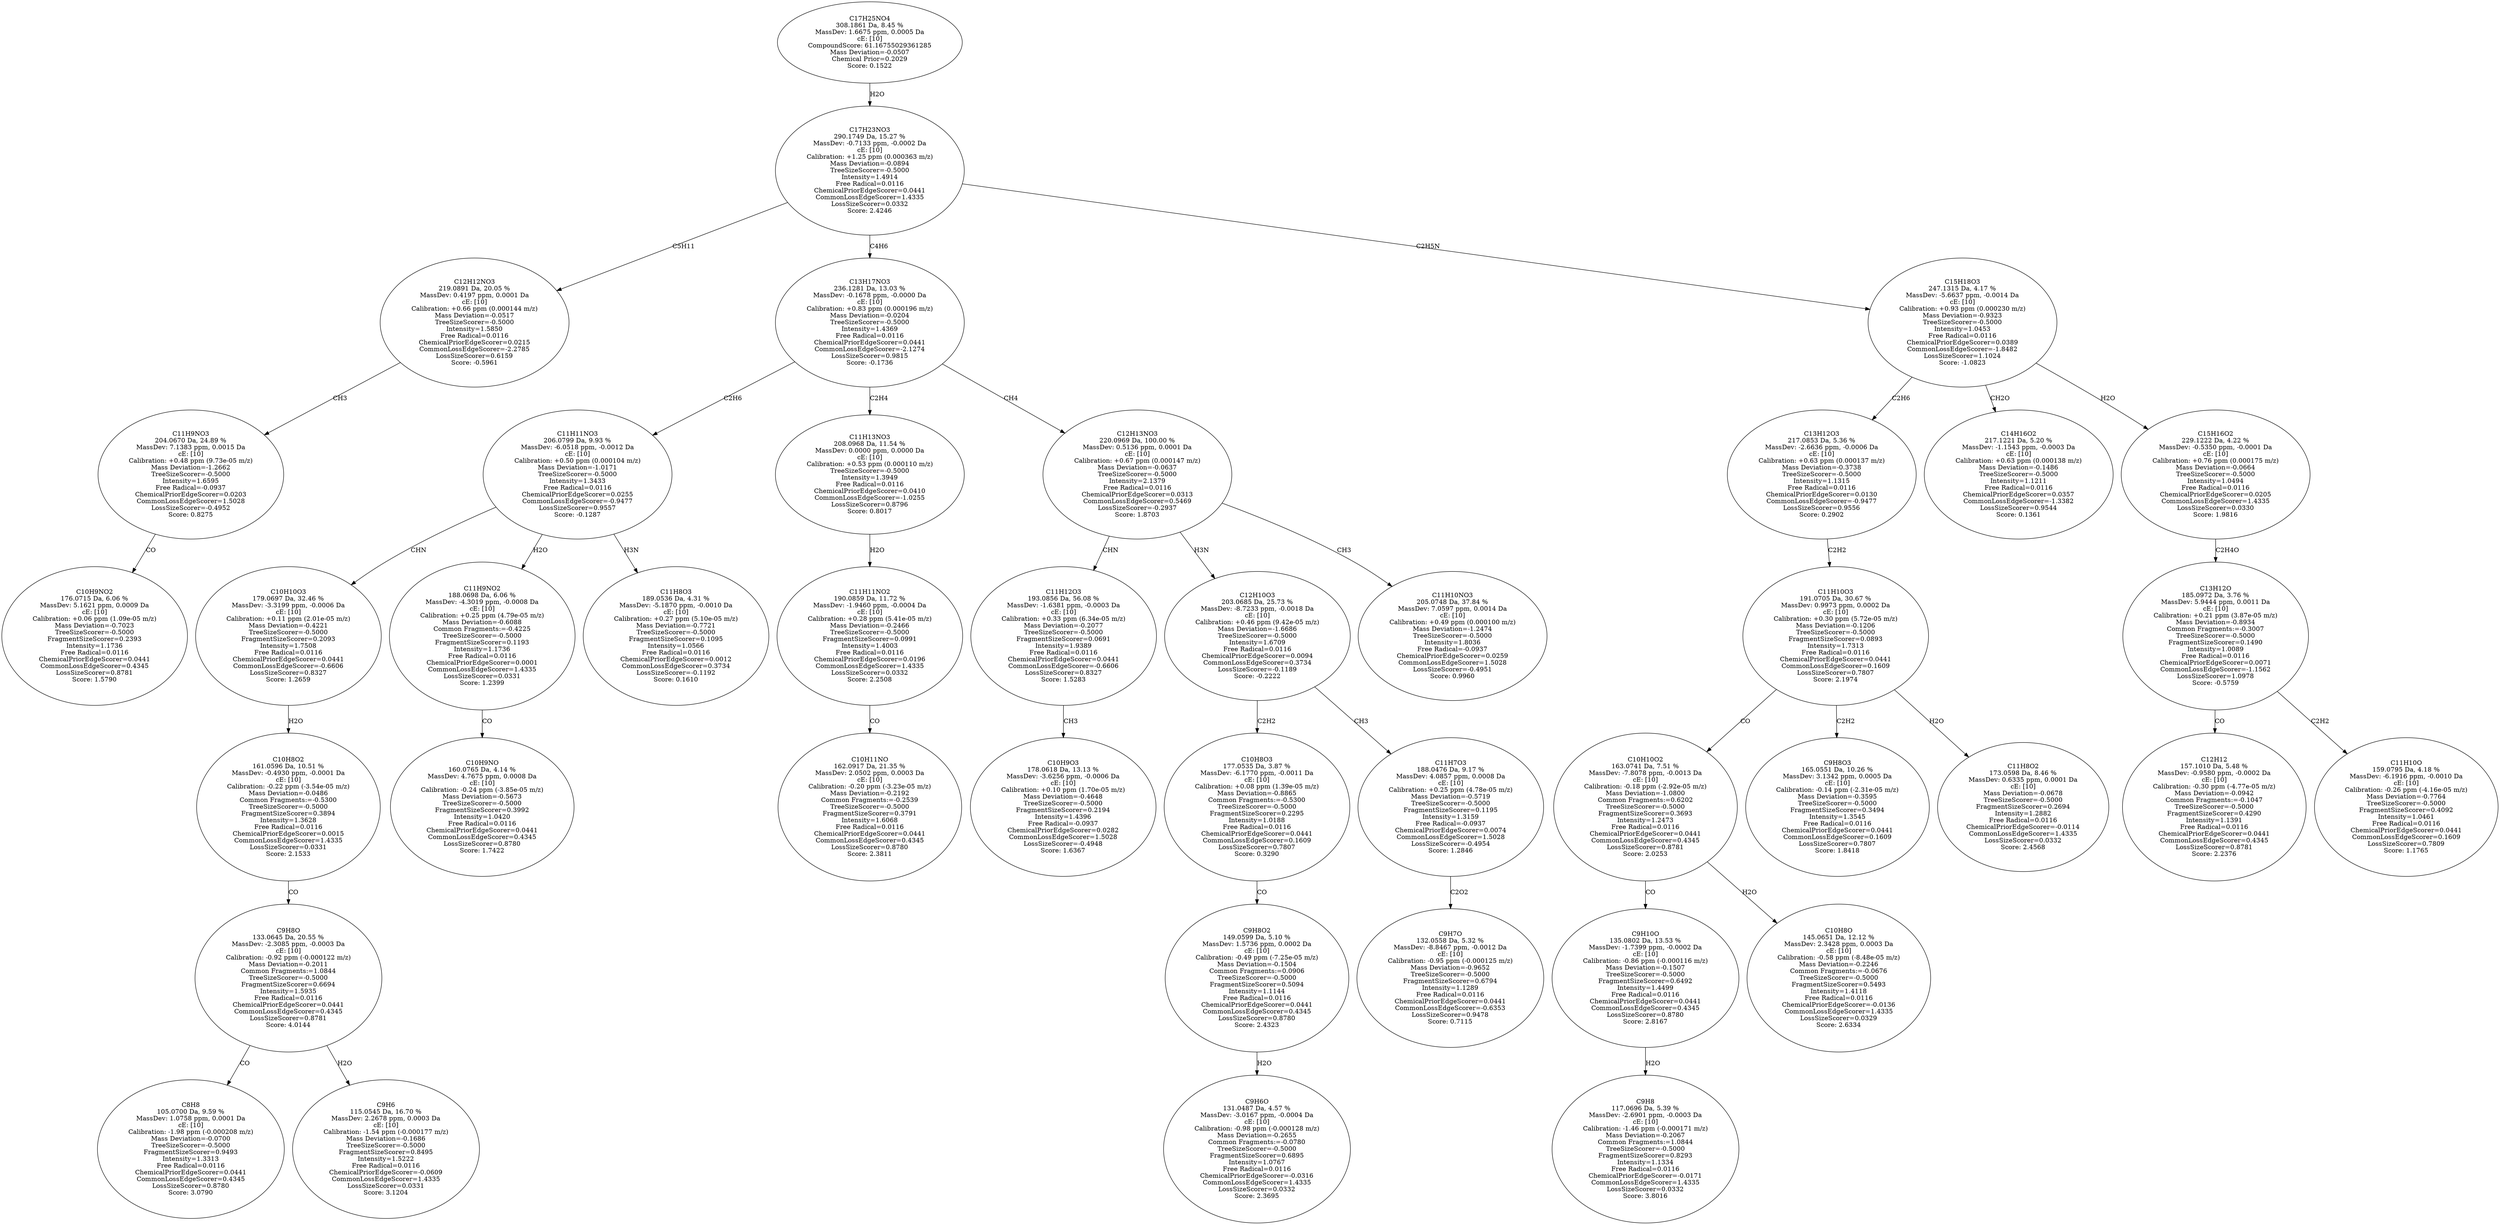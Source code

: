 strict digraph {
v1 [label="C10H9NO2\n176.0715 Da, 6.06 %\nMassDev: 5.1621 ppm, 0.0009 Da\ncE: [10]\nCalibration: +0.06 ppm (1.09e-05 m/z)\nMass Deviation=-0.7023\nTreeSizeScorer=-0.5000\nFragmentSizeScorer=0.2393\nIntensity=1.1736\nFree Radical=0.0116\nChemicalPriorEdgeScorer=0.0441\nCommonLossEdgeScorer=0.4345\nLossSizeScorer=0.8781\nScore: 1.5790"];
v2 [label="C11H9NO3\n204.0670 Da, 24.89 %\nMassDev: 7.1383 ppm, 0.0015 Da\ncE: [10]\nCalibration: +0.48 ppm (9.73e-05 m/z)\nMass Deviation=-1.2662\nTreeSizeScorer=-0.5000\nIntensity=1.6595\nFree Radical=-0.0937\nChemicalPriorEdgeScorer=0.0203\nCommonLossEdgeScorer=1.5028\nLossSizeScorer=-0.4952\nScore: 0.8275"];
v3 [label="C12H12NO3\n219.0891 Da, 20.05 %\nMassDev: 0.4197 ppm, 0.0001 Da\ncE: [10]\nCalibration: +0.66 ppm (0.000144 m/z)\nMass Deviation=-0.0517\nTreeSizeScorer=-0.5000\nIntensity=1.5850\nFree Radical=0.0116\nChemicalPriorEdgeScorer=0.0215\nCommonLossEdgeScorer=-2.2785\nLossSizeScorer=0.6159\nScore: -0.5961"];
v4 [label="C8H8\n105.0700 Da, 9.59 %\nMassDev: 1.0758 ppm, 0.0001 Da\ncE: [10]\nCalibration: -1.98 ppm (-0.000208 m/z)\nMass Deviation=-0.0700\nTreeSizeScorer=-0.5000\nFragmentSizeScorer=0.9493\nIntensity=1.3313\nFree Radical=0.0116\nChemicalPriorEdgeScorer=0.0441\nCommonLossEdgeScorer=0.4345\nLossSizeScorer=0.8780\nScore: 3.0790"];
v5 [label="C9H6\n115.0545 Da, 16.70 %\nMassDev: 2.2678 ppm, 0.0003 Da\ncE: [10]\nCalibration: -1.54 ppm (-0.000177 m/z)\nMass Deviation=-0.1686\nTreeSizeScorer=-0.5000\nFragmentSizeScorer=0.8495\nIntensity=1.5222\nFree Radical=0.0116\nChemicalPriorEdgeScorer=-0.0609\nCommonLossEdgeScorer=1.4335\nLossSizeScorer=0.0331\nScore: 3.1204"];
v6 [label="C9H8O\n133.0645 Da, 20.55 %\nMassDev: -2.3085 ppm, -0.0003 Da\ncE: [10]\nCalibration: -0.92 ppm (-0.000122 m/z)\nMass Deviation=-0.2011\nCommon Fragments:=1.0844\nTreeSizeScorer=-0.5000\nFragmentSizeScorer=0.6694\nIntensity=1.5935\nFree Radical=0.0116\nChemicalPriorEdgeScorer=0.0441\nCommonLossEdgeScorer=0.4345\nLossSizeScorer=0.8781\nScore: 4.0144"];
v7 [label="C10H8O2\n161.0596 Da, 10.51 %\nMassDev: -0.4930 ppm, -0.0001 Da\ncE: [10]\nCalibration: -0.22 ppm (-3.54e-05 m/z)\nMass Deviation=-0.0486\nCommon Fragments:=-0.5300\nTreeSizeScorer=-0.5000\nFragmentSizeScorer=0.3894\nIntensity=1.3628\nFree Radical=0.0116\nChemicalPriorEdgeScorer=0.0015\nCommonLossEdgeScorer=1.4335\nLossSizeScorer=0.0331\nScore: 2.1533"];
v8 [label="C10H10O3\n179.0697 Da, 32.46 %\nMassDev: -3.3199 ppm, -0.0006 Da\ncE: [10]\nCalibration: +0.11 ppm (2.01e-05 m/z)\nMass Deviation=-0.4221\nTreeSizeScorer=-0.5000\nFragmentSizeScorer=0.2093\nIntensity=1.7508\nFree Radical=0.0116\nChemicalPriorEdgeScorer=0.0441\nCommonLossEdgeScorer=-0.6606\nLossSizeScorer=0.8327\nScore: 1.2659"];
v9 [label="C10H9NO\n160.0765 Da, 4.14 %\nMassDev: 4.7675 ppm, 0.0008 Da\ncE: [10]\nCalibration: -0.24 ppm (-3.85e-05 m/z)\nMass Deviation=-0.5673\nTreeSizeScorer=-0.5000\nFragmentSizeScorer=0.3992\nIntensity=1.0420\nFree Radical=0.0116\nChemicalPriorEdgeScorer=0.0441\nCommonLossEdgeScorer=0.4345\nLossSizeScorer=0.8780\nScore: 1.7422"];
v10 [label="C11H9NO2\n188.0698 Da, 6.06 %\nMassDev: -4.3019 ppm, -0.0008 Da\ncE: [10]\nCalibration: +0.25 ppm (4.79e-05 m/z)\nMass Deviation=-0.6088\nCommon Fragments:=-0.4225\nTreeSizeScorer=-0.5000\nFragmentSizeScorer=0.1193\nIntensity=1.1736\nFree Radical=0.0116\nChemicalPriorEdgeScorer=0.0001\nCommonLossEdgeScorer=1.4335\nLossSizeScorer=0.0331\nScore: 1.2399"];
v11 [label="C11H8O3\n189.0536 Da, 4.31 %\nMassDev: -5.1870 ppm, -0.0010 Da\ncE: [10]\nCalibration: +0.27 ppm (5.10e-05 m/z)\nMass Deviation=-0.7721\nTreeSizeScorer=-0.5000\nFragmentSizeScorer=0.1095\nIntensity=1.0566\nFree Radical=0.0116\nChemicalPriorEdgeScorer=0.0012\nCommonLossEdgeScorer=0.3734\nLossSizeScorer=-0.1192\nScore: 0.1610"];
v12 [label="C11H11NO3\n206.0799 Da, 9.93 %\nMassDev: -6.0518 ppm, -0.0012 Da\ncE: [10]\nCalibration: +0.50 ppm (0.000104 m/z)\nMass Deviation=-1.0171\nTreeSizeScorer=-0.5000\nIntensity=1.3433\nFree Radical=0.0116\nChemicalPriorEdgeScorer=0.0255\nCommonLossEdgeScorer=-0.9477\nLossSizeScorer=0.9557\nScore: -0.1287"];
v13 [label="C10H11NO\n162.0917 Da, 21.35 %\nMassDev: 2.0502 ppm, 0.0003 Da\ncE: [10]\nCalibration: -0.20 ppm (-3.23e-05 m/z)\nMass Deviation=-0.2192\nCommon Fragments:=-0.2539\nTreeSizeScorer=-0.5000\nFragmentSizeScorer=0.3791\nIntensity=1.6068\nFree Radical=0.0116\nChemicalPriorEdgeScorer=0.0441\nCommonLossEdgeScorer=0.4345\nLossSizeScorer=0.8780\nScore: 2.3811"];
v14 [label="C11H11NO2\n190.0859 Da, 11.72 %\nMassDev: -1.9460 ppm, -0.0004 Da\ncE: [10]\nCalibration: +0.28 ppm (5.41e-05 m/z)\nMass Deviation=-0.2466\nTreeSizeScorer=-0.5000\nFragmentSizeScorer=0.0991\nIntensity=1.4003\nFree Radical=0.0116\nChemicalPriorEdgeScorer=0.0196\nCommonLossEdgeScorer=1.4335\nLossSizeScorer=0.0332\nScore: 2.2508"];
v15 [label="C11H13NO3\n208.0968 Da, 11.54 %\nMassDev: 0.0000 ppm, 0.0000 Da\ncE: [10]\nCalibration: +0.53 ppm (0.000110 m/z)\nTreeSizeScorer=-0.5000\nIntensity=1.3949\nFree Radical=0.0116\nChemicalPriorEdgeScorer=0.0410\nCommonLossEdgeScorer=-1.0255\nLossSizeScorer=0.8796\nScore: 0.8017"];
v16 [label="C10H9O3\n178.0618 Da, 13.13 %\nMassDev: -3.6256 ppm, -0.0006 Da\ncE: [10]\nCalibration: +0.10 ppm (1.70e-05 m/z)\nMass Deviation=-0.4648\nTreeSizeScorer=-0.5000\nFragmentSizeScorer=0.2194\nIntensity=1.4396\nFree Radical=-0.0937\nChemicalPriorEdgeScorer=0.0282\nCommonLossEdgeScorer=1.5028\nLossSizeScorer=-0.4948\nScore: 1.6367"];
v17 [label="C11H12O3\n193.0856 Da, 56.08 %\nMassDev: -1.6381 ppm, -0.0003 Da\ncE: [10]\nCalibration: +0.33 ppm (6.34e-05 m/z)\nMass Deviation=-0.2077\nTreeSizeScorer=-0.5000\nFragmentSizeScorer=0.0691\nIntensity=1.9389\nFree Radical=0.0116\nChemicalPriorEdgeScorer=0.0441\nCommonLossEdgeScorer=-0.6606\nLossSizeScorer=0.8327\nScore: 1.5283"];
v18 [label="C9H6O\n131.0487 Da, 4.57 %\nMassDev: -3.0167 ppm, -0.0004 Da\ncE: [10]\nCalibration: -0.98 ppm (-0.000128 m/z)\nMass Deviation=-0.2655\nCommon Fragments:=-0.0780\nTreeSizeScorer=-0.5000\nFragmentSizeScorer=0.6895\nIntensity=1.0767\nFree Radical=0.0116\nChemicalPriorEdgeScorer=-0.0316\nCommonLossEdgeScorer=1.4335\nLossSizeScorer=0.0332\nScore: 2.3695"];
v19 [label="C9H8O2\n149.0599 Da, 5.10 %\nMassDev: 1.5736 ppm, 0.0002 Da\ncE: [10]\nCalibration: -0.49 ppm (-7.25e-05 m/z)\nMass Deviation=-0.1504\nCommon Fragments:=0.0906\nTreeSizeScorer=-0.5000\nFragmentSizeScorer=0.5094\nIntensity=1.1144\nFree Radical=0.0116\nChemicalPriorEdgeScorer=0.0441\nCommonLossEdgeScorer=0.4345\nLossSizeScorer=0.8780\nScore: 2.4323"];
v20 [label="C10H8O3\n177.0535 Da, 3.87 %\nMassDev: -6.1770 ppm, -0.0011 Da\ncE: [10]\nCalibration: +0.08 ppm (1.39e-05 m/z)\nMass Deviation=-0.8865\nCommon Fragments:=-0.5300\nTreeSizeScorer=-0.5000\nFragmentSizeScorer=0.2295\nIntensity=1.0188\nFree Radical=0.0116\nChemicalPriorEdgeScorer=0.0441\nCommonLossEdgeScorer=0.1609\nLossSizeScorer=0.7807\nScore: 0.3290"];
v21 [label="C9H7O\n132.0558 Da, 5.32 %\nMassDev: -8.8467 ppm, -0.0012 Da\ncE: [10]\nCalibration: -0.95 ppm (-0.000125 m/z)\nMass Deviation=-0.9652\nTreeSizeScorer=-0.5000\nFragmentSizeScorer=0.6794\nIntensity=1.1289\nFree Radical=0.0116\nChemicalPriorEdgeScorer=0.0441\nCommonLossEdgeScorer=-0.6353\nLossSizeScorer=0.9478\nScore: 0.7115"];
v22 [label="C11H7O3\n188.0476 Da, 9.17 %\nMassDev: 4.0857 ppm, 0.0008 Da\ncE: [10]\nCalibration: +0.25 ppm (4.78e-05 m/z)\nMass Deviation=-0.5719\nTreeSizeScorer=-0.5000\nFragmentSizeScorer=0.1195\nIntensity=1.3159\nFree Radical=-0.0937\nChemicalPriorEdgeScorer=0.0074\nCommonLossEdgeScorer=1.5028\nLossSizeScorer=-0.4954\nScore: 1.2846"];
v23 [label="C12H10O3\n203.0685 Da, 25.73 %\nMassDev: -8.7233 ppm, -0.0018 Da\ncE: [10]\nCalibration: +0.46 ppm (9.42e-05 m/z)\nMass Deviation=-1.6686\nTreeSizeScorer=-0.5000\nIntensity=1.6709\nFree Radical=0.0116\nChemicalPriorEdgeScorer=0.0094\nCommonLossEdgeScorer=0.3734\nLossSizeScorer=-0.1189\nScore: -0.2222"];
v24 [label="C11H10NO3\n205.0748 Da, 37.84 %\nMassDev: 7.0597 ppm, 0.0014 Da\ncE: [10]\nCalibration: +0.49 ppm (0.000100 m/z)\nMass Deviation=-1.2474\nTreeSizeScorer=-0.5000\nIntensity=1.8036\nFree Radical=-0.0937\nChemicalPriorEdgeScorer=0.0259\nCommonLossEdgeScorer=1.5028\nLossSizeScorer=-0.4951\nScore: 0.9960"];
v25 [label="C12H13NO3\n220.0969 Da, 100.00 %\nMassDev: 0.5136 ppm, 0.0001 Da\ncE: [10]\nCalibration: +0.67 ppm (0.000147 m/z)\nMass Deviation=-0.0637\nTreeSizeScorer=-0.5000\nIntensity=2.1379\nFree Radical=0.0116\nChemicalPriorEdgeScorer=0.0313\nCommonLossEdgeScorer=0.5469\nLossSizeScorer=-0.2937\nScore: 1.8703"];
v26 [label="C13H17NO3\n236.1281 Da, 13.03 %\nMassDev: -0.1678 ppm, -0.0000 Da\ncE: [10]\nCalibration: +0.83 ppm (0.000196 m/z)\nMass Deviation=-0.0204\nTreeSizeScorer=-0.5000\nIntensity=1.4369\nFree Radical=0.0116\nChemicalPriorEdgeScorer=0.0441\nCommonLossEdgeScorer=-2.1274\nLossSizeScorer=0.9815\nScore: -0.1736"];
v27 [label="C9H8\n117.0696 Da, 5.39 %\nMassDev: -2.6901 ppm, -0.0003 Da\ncE: [10]\nCalibration: -1.46 ppm (-0.000171 m/z)\nMass Deviation=-0.2067\nCommon Fragments:=1.0844\nTreeSizeScorer=-0.5000\nFragmentSizeScorer=0.8293\nIntensity=1.1334\nFree Radical=0.0116\nChemicalPriorEdgeScorer=-0.0171\nCommonLossEdgeScorer=1.4335\nLossSizeScorer=0.0332\nScore: 3.8016"];
v28 [label="C9H10O\n135.0802 Da, 13.53 %\nMassDev: -1.7399 ppm, -0.0002 Da\ncE: [10]\nCalibration: -0.86 ppm (-0.000116 m/z)\nMass Deviation=-0.1507\nTreeSizeScorer=-0.5000\nFragmentSizeScorer=0.6492\nIntensity=1.4499\nFree Radical=0.0116\nChemicalPriorEdgeScorer=0.0441\nCommonLossEdgeScorer=0.4345\nLossSizeScorer=0.8780\nScore: 2.8167"];
v29 [label="C10H8O\n145.0651 Da, 12.12 %\nMassDev: 2.3428 ppm, 0.0003 Da\ncE: [10]\nCalibration: -0.58 ppm (-8.48e-05 m/z)\nMass Deviation=-0.2246\nCommon Fragments:=-0.0676\nTreeSizeScorer=-0.5000\nFragmentSizeScorer=0.5493\nIntensity=1.4118\nFree Radical=0.0116\nChemicalPriorEdgeScorer=-0.0136\nCommonLossEdgeScorer=1.4335\nLossSizeScorer=0.0329\nScore: 2.6334"];
v30 [label="C10H10O2\n163.0741 Da, 7.51 %\nMassDev: -7.8078 ppm, -0.0013 Da\ncE: [10]\nCalibration: -0.18 ppm (-2.92e-05 m/z)\nMass Deviation=-1.0800\nCommon Fragments:=0.6202\nTreeSizeScorer=-0.5000\nFragmentSizeScorer=0.3693\nIntensity=1.2473\nFree Radical=0.0116\nChemicalPriorEdgeScorer=0.0441\nCommonLossEdgeScorer=0.4345\nLossSizeScorer=0.8781\nScore: 2.0253"];
v31 [label="C9H8O3\n165.0551 Da, 10.26 %\nMassDev: 3.1342 ppm, 0.0005 Da\ncE: [10]\nCalibration: -0.14 ppm (-2.31e-05 m/z)\nMass Deviation=-0.3595\nTreeSizeScorer=-0.5000\nFragmentSizeScorer=0.3494\nIntensity=1.3545\nFree Radical=0.0116\nChemicalPriorEdgeScorer=0.0441\nCommonLossEdgeScorer=0.1609\nLossSizeScorer=0.7807\nScore: 1.8418"];
v32 [label="C11H8O2\n173.0598 Da, 8.46 %\nMassDev: 0.6335 ppm, 0.0001 Da\ncE: [10]\nMass Deviation=-0.0678\nTreeSizeScorer=-0.5000\nFragmentSizeScorer=0.2694\nIntensity=1.2882\nFree Radical=0.0116\nChemicalPriorEdgeScorer=-0.0114\nCommonLossEdgeScorer=1.4335\nLossSizeScorer=0.0332\nScore: 2.4568"];
v33 [label="C11H10O3\n191.0705 Da, 30.67 %\nMassDev: 0.9973 ppm, 0.0002 Da\ncE: [10]\nCalibration: +0.30 ppm (5.72e-05 m/z)\nMass Deviation=-0.1206\nTreeSizeScorer=-0.5000\nFragmentSizeScorer=0.0893\nIntensity=1.7313\nFree Radical=0.0116\nChemicalPriorEdgeScorer=0.0441\nCommonLossEdgeScorer=0.1609\nLossSizeScorer=0.7807\nScore: 2.1974"];
v34 [label="C13H12O3\n217.0853 Da, 5.36 %\nMassDev: -2.6636 ppm, -0.0006 Da\ncE: [10]\nCalibration: +0.63 ppm (0.000137 m/z)\nMass Deviation=-0.3738\nTreeSizeScorer=-0.5000\nIntensity=1.1315\nFree Radical=0.0116\nChemicalPriorEdgeScorer=0.0130\nCommonLossEdgeScorer=-0.9477\nLossSizeScorer=0.9556\nScore: 0.2902"];
v35 [label="C14H16O2\n217.1221 Da, 5.20 %\nMassDev: -1.1543 ppm, -0.0003 Da\ncE: [10]\nCalibration: +0.63 ppm (0.000138 m/z)\nMass Deviation=-0.1486\nTreeSizeScorer=-0.5000\nIntensity=1.1211\nFree Radical=0.0116\nChemicalPriorEdgeScorer=0.0357\nCommonLossEdgeScorer=-1.3382\nLossSizeScorer=0.9544\nScore: 0.1361"];
v36 [label="C12H12\n157.1010 Da, 5.48 %\nMassDev: -0.9580 ppm, -0.0002 Da\ncE: [10]\nCalibration: -0.30 ppm (-4.77e-05 m/z)\nMass Deviation=-0.0942\nCommon Fragments:=-0.1047\nTreeSizeScorer=-0.5000\nFragmentSizeScorer=0.4290\nIntensity=1.1391\nFree Radical=0.0116\nChemicalPriorEdgeScorer=0.0441\nCommonLossEdgeScorer=0.4345\nLossSizeScorer=0.8781\nScore: 2.2376"];
v37 [label="C11H10O\n159.0795 Da, 4.18 %\nMassDev: -6.1916 ppm, -0.0010 Da\ncE: [10]\nCalibration: -0.26 ppm (-4.16e-05 m/z)\nMass Deviation=-0.7764\nTreeSizeScorer=-0.5000\nFragmentSizeScorer=0.4092\nIntensity=1.0461\nFree Radical=0.0116\nChemicalPriorEdgeScorer=0.0441\nCommonLossEdgeScorer=0.1609\nLossSizeScorer=0.7809\nScore: 1.1765"];
v38 [label="C13H12O\n185.0972 Da, 3.76 %\nMassDev: 5.9444 ppm, 0.0011 Da\ncE: [10]\nCalibration: +0.21 ppm (3.87e-05 m/z)\nMass Deviation=-0.8934\nCommon Fragments:=-0.3007\nTreeSizeScorer=-0.5000\nFragmentSizeScorer=0.1490\nIntensity=1.0089\nFree Radical=0.0116\nChemicalPriorEdgeScorer=0.0071\nCommonLossEdgeScorer=-1.1562\nLossSizeScorer=1.0978\nScore: -0.5759"];
v39 [label="C15H16O2\n229.1222 Da, 4.22 %\nMassDev: -0.5350 ppm, -0.0001 Da\ncE: [10]\nCalibration: +0.76 ppm (0.000175 m/z)\nMass Deviation=-0.0664\nTreeSizeScorer=-0.5000\nIntensity=1.0494\nFree Radical=0.0116\nChemicalPriorEdgeScorer=0.0205\nCommonLossEdgeScorer=1.4335\nLossSizeScorer=0.0330\nScore: 1.9816"];
v40 [label="C15H18O3\n247.1315 Da, 4.17 %\nMassDev: -5.6637 ppm, -0.0014 Da\ncE: [10]\nCalibration: +0.93 ppm (0.000230 m/z)\nMass Deviation=-0.9323\nTreeSizeScorer=-0.5000\nIntensity=1.0453\nFree Radical=0.0116\nChemicalPriorEdgeScorer=0.0389\nCommonLossEdgeScorer=-1.8482\nLossSizeScorer=1.1024\nScore: -1.0823"];
v41 [label="C17H23NO3\n290.1749 Da, 15.27 %\nMassDev: -0.7133 ppm, -0.0002 Da\ncE: [10]\nCalibration: +1.25 ppm (0.000363 m/z)\nMass Deviation=-0.0894\nTreeSizeScorer=-0.5000\nIntensity=1.4914\nFree Radical=0.0116\nChemicalPriorEdgeScorer=0.0441\nCommonLossEdgeScorer=1.4335\nLossSizeScorer=0.0332\nScore: 2.4246"];
v42 [label="C17H25NO4\n308.1861 Da, 8.45 %\nMassDev: 1.6675 ppm, 0.0005 Da\ncE: [10]\nCompoundScore: 61.16755029361285\nMass Deviation=-0.0507\nChemical Prior=0.2029\nScore: 0.1522"];
v2 -> v1 [label="CO"];
v3 -> v2 [label="CH3"];
v41 -> v3 [label="C5H11"];
v6 -> v4 [label="CO"];
v6 -> v5 [label="H2O"];
v7 -> v6 [label="CO"];
v8 -> v7 [label="H2O"];
v12 -> v8 [label="CHN"];
v10 -> v9 [label="CO"];
v12 -> v10 [label="H2O"];
v12 -> v11 [label="H3N"];
v26 -> v12 [label="C2H6"];
v14 -> v13 [label="CO"];
v15 -> v14 [label="H2O"];
v26 -> v15 [label="C2H4"];
v17 -> v16 [label="CH3"];
v25 -> v17 [label="CHN"];
v19 -> v18 [label="H2O"];
v20 -> v19 [label="CO"];
v23 -> v20 [label="C2H2"];
v22 -> v21 [label="C2O2"];
v23 -> v22 [label="CH3"];
v25 -> v23 [label="H3N"];
v25 -> v24 [label="CH3"];
v26 -> v25 [label="CH4"];
v41 -> v26 [label="C4H6"];
v28 -> v27 [label="H2O"];
v30 -> v28 [label="CO"];
v30 -> v29 [label="H2O"];
v33 -> v30 [label="CO"];
v33 -> v31 [label="C2H2"];
v33 -> v32 [label="H2O"];
v34 -> v33 [label="C2H2"];
v40 -> v34 [label="C2H6"];
v40 -> v35 [label="CH2O"];
v38 -> v36 [label="CO"];
v38 -> v37 [label="C2H2"];
v39 -> v38 [label="C2H4O"];
v40 -> v39 [label="H2O"];
v41 -> v40 [label="C2H5N"];
v42 -> v41 [label="H2O"];
}
